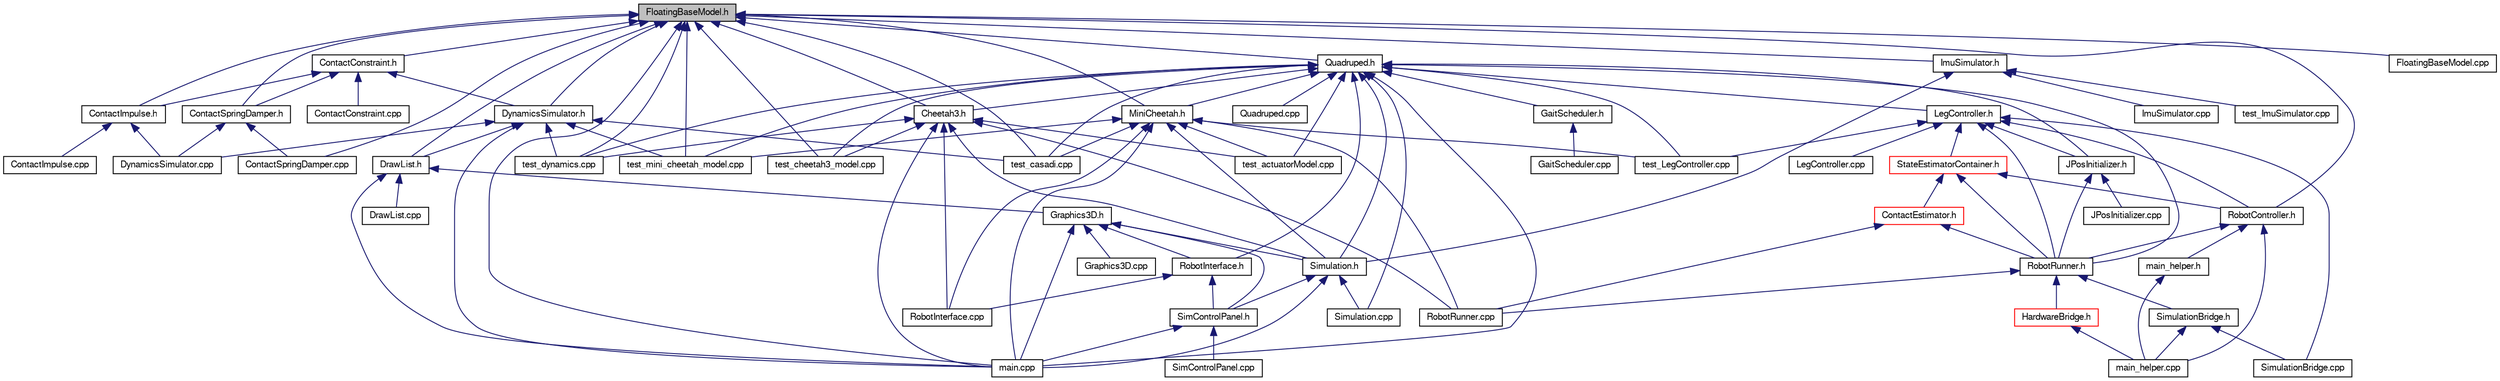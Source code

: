 digraph "FloatingBaseModel.h"
{
  edge [fontname="FreeSans",fontsize="10",labelfontname="FreeSans",labelfontsize="10"];
  node [fontname="FreeSans",fontsize="10",shape=record];
  Node1 [label="FloatingBaseModel.h",height=0.2,width=0.4,color="black", fillcolor="grey75", style="filled", fontcolor="black"];
  Node1 -> Node2 [dir="back",color="midnightblue",fontsize="10",style="solid",fontname="FreeSans"];
  Node2 [label="ContactConstraint.h",height=0.2,width=0.4,color="black", fillcolor="white", style="filled",URL="$d5/d79/_contact_constraint_8h.html",tooltip="Virtual class of Contact Constraint logic. "];
  Node2 -> Node3 [dir="back",color="midnightblue",fontsize="10",style="solid",fontname="FreeSans"];
  Node3 [label="ContactImpulse.h",height=0.2,width=0.4,color="black", fillcolor="white", style="filled",URL="$da/daa/_contact_impulse_8h.html"];
  Node3 -> Node4 [dir="back",color="midnightblue",fontsize="10",style="solid",fontname="FreeSans"];
  Node4 [label="ContactImpulse.cpp",height=0.2,width=0.4,color="black", fillcolor="white", style="filled",URL="$da/d75/_contact_impulse_8cpp.html"];
  Node3 -> Node5 [dir="back",color="midnightblue",fontsize="10",style="solid",fontname="FreeSans"];
  Node5 [label="DynamicsSimulator.cpp",height=0.2,width=0.4,color="black", fillcolor="white", style="filled",URL="$de/d4c/_dynamics_simulator_8cpp.html",tooltip="Rigid Body Dynamics Simulator with Collisions. "];
  Node2 -> Node6 [dir="back",color="midnightblue",fontsize="10",style="solid",fontname="FreeSans"];
  Node6 [label="ContactSpringDamper.h",height=0.2,width=0.4,color="black", fillcolor="white", style="filled",URL="$da/d04/_contact_spring_damper_8h.html",tooltip="Spring Damper based Contact Computation logic. "];
  Node6 -> Node7 [dir="back",color="midnightblue",fontsize="10",style="solid",fontname="FreeSans"];
  Node7 [label="ContactSpringDamper.cpp",height=0.2,width=0.4,color="black", fillcolor="white", style="filled",URL="$d6/da7/_contact_spring_damper_8cpp.html"];
  Node6 -> Node5 [dir="back",color="midnightblue",fontsize="10",style="solid",fontname="FreeSans"];
  Node2 -> Node8 [dir="back",color="midnightblue",fontsize="10",style="solid",fontname="FreeSans"];
  Node8 [label="DynamicsSimulator.h",height=0.2,width=0.4,color="black", fillcolor="white", style="filled",URL="$d0/d52/_dynamics_simulator_8h.html",tooltip="Rigid Body Dynamics Simulator with Collisions. "];
  Node8 -> Node5 [dir="back",color="midnightblue",fontsize="10",style="solid",fontname="FreeSans"];
  Node8 -> Node9 [dir="back",color="midnightblue",fontsize="10",style="solid",fontname="FreeSans"];
  Node9 [label="test_casadi.cpp",height=0.2,width=0.4,color="black", fillcolor="white", style="filled",URL="$dc/dd7/test__casadi_8cpp.html"];
  Node8 -> Node10 [dir="back",color="midnightblue",fontsize="10",style="solid",fontname="FreeSans"];
  Node10 [label="test_dynamics.cpp",height=0.2,width=0.4,color="black", fillcolor="white", style="filled",URL="$db/d42/test__dynamics_8cpp.html",tooltip="Test dynamics algorithms. "];
  Node8 -> Node11 [dir="back",color="midnightblue",fontsize="10",style="solid",fontname="FreeSans"];
  Node11 [label="test_mini_cheetah_model.cpp",height=0.2,width=0.4,color="black", fillcolor="white", style="filled",URL="$d6/d6e/test__mini__cheetah__model_8cpp.html"];
  Node8 -> Node12 [dir="back",color="midnightblue",fontsize="10",style="solid",fontname="FreeSans"];
  Node12 [label="DrawList.h",height=0.2,width=0.4,color="black", fillcolor="white", style="filled",URL="$df/d65/_draw_list_8h.html",tooltip="Data structure to store robot model to be drawn. "];
  Node12 -> Node13 [dir="back",color="midnightblue",fontsize="10",style="solid",fontname="FreeSans"];
  Node13 [label="Graphics3D.h",height=0.2,width=0.4,color="black", fillcolor="white", style="filled",URL="$d2/de7/_graphics3_d_8h.html",tooltip="Visualizer window for simulator. "];
  Node13 -> Node14 [dir="back",color="midnightblue",fontsize="10",style="solid",fontname="FreeSans"];
  Node14 [label="RobotInterface.h",height=0.2,width=0.4,color="black", fillcolor="white", style="filled",URL="$d4/df6/_robot_interface_8h.html",tooltip="Interface between simulator and hardware using LCM. "];
  Node14 -> Node15 [dir="back",color="midnightblue",fontsize="10",style="solid",fontname="FreeSans"];
  Node15 [label="SimControlPanel.h",height=0.2,width=0.4,color="black", fillcolor="white", style="filled",URL="$d7/dab/_sim_control_panel_8h.html",tooltip="QT gui for the simulator. "];
  Node15 -> Node16 [dir="back",color="midnightblue",fontsize="10",style="solid",fontname="FreeSans"];
  Node16 [label="main.cpp",height=0.2,width=0.4,color="black", fillcolor="white", style="filled",URL="$df/d0a/main_8cpp.html",tooltip="Main Function for the robot program. "];
  Node15 -> Node17 [dir="back",color="midnightblue",fontsize="10",style="solid",fontname="FreeSans"];
  Node17 [label="SimControlPanel.cpp",height=0.2,width=0.4,color="black", fillcolor="white", style="filled",URL="$d8/dcd/_sim_control_panel_8cpp.html"];
  Node14 -> Node18 [dir="back",color="midnightblue",fontsize="10",style="solid",fontname="FreeSans"];
  Node18 [label="RobotInterface.cpp",height=0.2,width=0.4,color="black", fillcolor="white", style="filled",URL="$dd/d4a/_robot_interface_8cpp.html"];
  Node13 -> Node15 [dir="back",color="midnightblue",fontsize="10",style="solid",fontname="FreeSans"];
  Node13 -> Node19 [dir="back",color="midnightblue",fontsize="10",style="solid",fontname="FreeSans"];
  Node19 [label="Simulation.h",height=0.2,width=0.4,color="black", fillcolor="white", style="filled",URL="$d2/ded/_simulation_8h.html",tooltip="Main simulation class. "];
  Node19 -> Node15 [dir="back",color="midnightblue",fontsize="10",style="solid",fontname="FreeSans"];
  Node19 -> Node16 [dir="back",color="midnightblue",fontsize="10",style="solid",fontname="FreeSans"];
  Node19 -> Node20 [dir="back",color="midnightblue",fontsize="10",style="solid",fontname="FreeSans"];
  Node20 [label="Simulation.cpp",height=0.2,width=0.4,color="black", fillcolor="white", style="filled",URL="$db/d98/_simulation_8cpp.html"];
  Node13 -> Node21 [dir="back",color="midnightblue",fontsize="10",style="solid",fontname="FreeSans"];
  Node21 [label="Graphics3D.cpp",height=0.2,width=0.4,color="black", fillcolor="white", style="filled",URL="$d7/d90/_graphics3_d_8cpp.html",tooltip="Visualizer window for simulator. "];
  Node13 -> Node16 [dir="back",color="midnightblue",fontsize="10",style="solid",fontname="FreeSans"];
  Node12 -> Node22 [dir="back",color="midnightblue",fontsize="10",style="solid",fontname="FreeSans"];
  Node22 [label="DrawList.cpp",height=0.2,width=0.4,color="black", fillcolor="white", style="filled",URL="$d1/d8b/_draw_list_8cpp.html",tooltip="Data structure to store robot model to be drawn. "];
  Node12 -> Node16 [dir="back",color="midnightblue",fontsize="10",style="solid",fontname="FreeSans"];
  Node8 -> Node16 [dir="back",color="midnightblue",fontsize="10",style="solid",fontname="FreeSans"];
  Node2 -> Node23 [dir="back",color="midnightblue",fontsize="10",style="solid",fontname="FreeSans"];
  Node23 [label="ContactConstraint.cpp",height=0.2,width=0.4,color="black", fillcolor="white", style="filled",URL="$d2/d02/_contact_constraint_8cpp.html",tooltip="ContactConstraint virtual class. "];
  Node1 -> Node3 [dir="back",color="midnightblue",fontsize="10",style="solid",fontname="FreeSans"];
  Node1 -> Node6 [dir="back",color="midnightblue",fontsize="10",style="solid",fontname="FreeSans"];
  Node1 -> Node24 [dir="back",color="midnightblue",fontsize="10",style="solid",fontname="FreeSans"];
  Node24 [label="Cheetah3.h",height=0.2,width=0.4,color="black", fillcolor="white", style="filled",URL="$d6/dce/_cheetah3_8h.html",tooltip="Utility function to build a Cheetah 3 Quadruped object. "];
  Node24 -> Node25 [dir="back",color="midnightblue",fontsize="10",style="solid",fontname="FreeSans"];
  Node25 [label="test_actuatorModel.cpp",height=0.2,width=0.4,color="black", fillcolor="white", style="filled",URL="$d9/d56/test__actuator_model_8cpp.html",tooltip="Test the actuator model of the mini cheetah and cheetah 3 robots. "];
  Node24 -> Node26 [dir="back",color="midnightblue",fontsize="10",style="solid",fontname="FreeSans"];
  Node26 [label="test_cheetah3_model.cpp",height=0.2,width=0.4,color="black", fillcolor="white", style="filled",URL="$d4/dc6/test__cheetah3__model_8cpp.html"];
  Node24 -> Node10 [dir="back",color="midnightblue",fontsize="10",style="solid",fontname="FreeSans"];
  Node24 -> Node27 [dir="back",color="midnightblue",fontsize="10",style="solid",fontname="FreeSans"];
  Node27 [label="RobotRunner.cpp",height=0.2,width=0.4,color="black", fillcolor="white", style="filled",URL="$db/d28/_robot_runner_8cpp.html"];
  Node24 -> Node19 [dir="back",color="midnightblue",fontsize="10",style="solid",fontname="FreeSans"];
  Node24 -> Node16 [dir="back",color="midnightblue",fontsize="10",style="solid",fontname="FreeSans"];
  Node24 -> Node18 [dir="back",color="midnightblue",fontsize="10",style="solid",fontname="FreeSans"];
  Node1 -> Node28 [dir="back",color="midnightblue",fontsize="10",style="solid",fontname="FreeSans"];
  Node28 [label="Quadruped.h",height=0.2,width=0.4,color="black", fillcolor="white", style="filled",URL="$d3/dc7/_quadruped_8h.html",tooltip="Data structure containing parameters for quadruped robot. "];
  Node28 -> Node29 [dir="back",color="midnightblue",fontsize="10",style="solid",fontname="FreeSans"];
  Node29 [label="GaitScheduler.h",height=0.2,width=0.4,color="black", fillcolor="white", style="filled",URL="$d0/d3f/_gait_scheduler_8h.html"];
  Node29 -> Node30 [dir="back",color="midnightblue",fontsize="10",style="solid",fontname="FreeSans"];
  Node30 [label="GaitScheduler.cpp",height=0.2,width=0.4,color="black", fillcolor="white", style="filled",URL="$db/daa/_gait_scheduler_8cpp.html"];
  Node28 -> Node31 [dir="back",color="midnightblue",fontsize="10",style="solid",fontname="FreeSans"];
  Node31 [label="LegController.h",height=0.2,width=0.4,color="black", fillcolor="white", style="filled",URL="$d0/d41/_leg_controller_8h.html",tooltip="Common Leg Control Interface and Leg Control Algorithms. "];
  Node31 -> Node32 [dir="back",color="midnightblue",fontsize="10",style="solid",fontname="FreeSans"];
  Node32 [label="StateEstimatorContainer.h",height=0.2,width=0.4,color="red", fillcolor="white", style="filled",URL="$d8/d87/_state_estimator_container_8h.html"];
  Node32 -> Node33 [dir="back",color="midnightblue",fontsize="10",style="solid",fontname="FreeSans"];
  Node33 [label="ContactEstimator.h",height=0.2,width=0.4,color="red", fillcolor="white", style="filled",URL="$db/d94/_contact_estimator_8h.html",tooltip="All Contact Estimation Algorithms. "];
  Node33 -> Node34 [dir="back",color="midnightblue",fontsize="10",style="solid",fontname="FreeSans"];
  Node34 [label="RobotRunner.h",height=0.2,width=0.4,color="black", fillcolor="white", style="filled",URL="$d3/d41/_robot_runner_8h.html",tooltip="Common framework for running robot controllers. This code is a common interface between control code ..."];
  Node34 -> Node35 [dir="back",color="midnightblue",fontsize="10",style="solid",fontname="FreeSans"];
  Node35 [label="HardwareBridge.h",height=0.2,width=0.4,color="red", fillcolor="white", style="filled",URL="$d6/dd5/_hardware_bridge_8h.html",tooltip="Interface between robot code and robot hardware. "];
  Node35 -> Node36 [dir="back",color="midnightblue",fontsize="10",style="solid",fontname="FreeSans"];
  Node36 [label="main_helper.cpp",height=0.2,width=0.4,color="black", fillcolor="white", style="filled",URL="$d3/dfa/main__helper_8cpp.html"];
  Node34 -> Node37 [dir="back",color="midnightblue",fontsize="10",style="solid",fontname="FreeSans"];
  Node37 [label="SimulationBridge.h",height=0.2,width=0.4,color="black", fillcolor="white", style="filled",URL="$db/d55/_simulation_bridge_8h.html"];
  Node37 -> Node36 [dir="back",color="midnightblue",fontsize="10",style="solid",fontname="FreeSans"];
  Node37 -> Node38 [dir="back",color="midnightblue",fontsize="10",style="solid",fontname="FreeSans"];
  Node38 [label="SimulationBridge.cpp",height=0.2,width=0.4,color="black", fillcolor="white", style="filled",URL="$dc/da6/_simulation_bridge_8cpp.html"];
  Node34 -> Node27 [dir="back",color="midnightblue",fontsize="10",style="solid",fontname="FreeSans"];
  Node33 -> Node27 [dir="back",color="midnightblue",fontsize="10",style="solid",fontname="FreeSans"];
  Node32 -> Node34 [dir="back",color="midnightblue",fontsize="10",style="solid",fontname="FreeSans"];
  Node32 -> Node39 [dir="back",color="midnightblue",fontsize="10",style="solid",fontname="FreeSans"];
  Node39 [label="RobotController.h",height=0.2,width=0.4,color="black", fillcolor="white", style="filled",URL="$d3/dff/_robot_controller_8h.html"];
  Node39 -> Node34 [dir="back",color="midnightblue",fontsize="10",style="solid",fontname="FreeSans"];
  Node39 -> Node40 [dir="back",color="midnightblue",fontsize="10",style="solid",fontname="FreeSans"];
  Node40 [label="main_helper.h",height=0.2,width=0.4,color="black", fillcolor="white", style="filled",URL="$d6/da5/main__helper_8h.html"];
  Node40 -> Node36 [dir="back",color="midnightblue",fontsize="10",style="solid",fontname="FreeSans"];
  Node39 -> Node36 [dir="back",color="midnightblue",fontsize="10",style="solid",fontname="FreeSans"];
  Node31 -> Node41 [dir="back",color="midnightblue",fontsize="10",style="solid",fontname="FreeSans"];
  Node41 [label="LegController.cpp",height=0.2,width=0.4,color="black", fillcolor="white", style="filled",URL="$da/d2d/_leg_controller_8cpp.html",tooltip="Common Leg Control Interface. "];
  Node31 -> Node42 [dir="back",color="midnightblue",fontsize="10",style="solid",fontname="FreeSans"];
  Node42 [label="test_LegController.cpp",height=0.2,width=0.4,color="black", fillcolor="white", style="filled",URL="$d6/dbf/test___leg_controller_8cpp.html"];
  Node31 -> Node34 [dir="back",color="midnightblue",fontsize="10",style="solid",fontname="FreeSans"];
  Node31 -> Node43 [dir="back",color="midnightblue",fontsize="10",style="solid",fontname="FreeSans"];
  Node43 [label="JPosInitializer.h",height=0.2,width=0.4,color="black", fillcolor="white", style="filled",URL="$d1/df4/_j_pos_initializer_8h.html"];
  Node43 -> Node34 [dir="back",color="midnightblue",fontsize="10",style="solid",fontname="FreeSans"];
  Node43 -> Node44 [dir="back",color="midnightblue",fontsize="10",style="solid",fontname="FreeSans"];
  Node44 [label="JPosInitializer.cpp",height=0.2,width=0.4,color="black", fillcolor="white", style="filled",URL="$d0/d85/_j_pos_initializer_8cpp.html"];
  Node31 -> Node39 [dir="back",color="midnightblue",fontsize="10",style="solid",fontname="FreeSans"];
  Node31 -> Node38 [dir="back",color="midnightblue",fontsize="10",style="solid",fontname="FreeSans"];
  Node28 -> Node24 [dir="back",color="midnightblue",fontsize="10",style="solid",fontname="FreeSans"];
  Node28 -> Node45 [dir="back",color="midnightblue",fontsize="10",style="solid",fontname="FreeSans"];
  Node45 [label="MiniCheetah.h",height=0.2,width=0.4,color="black", fillcolor="white", style="filled",URL="$d8/db6/_mini_cheetah_8h.html",tooltip="Utility function to build a Mini Cheetah Quadruped object. "];
  Node45 -> Node25 [dir="back",color="midnightblue",fontsize="10",style="solid",fontname="FreeSans"];
  Node45 -> Node9 [dir="back",color="midnightblue",fontsize="10",style="solid",fontname="FreeSans"];
  Node45 -> Node42 [dir="back",color="midnightblue",fontsize="10",style="solid",fontname="FreeSans"];
  Node45 -> Node11 [dir="back",color="midnightblue",fontsize="10",style="solid",fontname="FreeSans"];
  Node45 -> Node27 [dir="back",color="midnightblue",fontsize="10",style="solid",fontname="FreeSans"];
  Node45 -> Node19 [dir="back",color="midnightblue",fontsize="10",style="solid",fontname="FreeSans"];
  Node45 -> Node16 [dir="back",color="midnightblue",fontsize="10",style="solid",fontname="FreeSans"];
  Node45 -> Node18 [dir="back",color="midnightblue",fontsize="10",style="solid",fontname="FreeSans"];
  Node28 -> Node46 [dir="back",color="midnightblue",fontsize="10",style="solid",fontname="FreeSans"];
  Node46 [label="Quadruped.cpp",height=0.2,width=0.4,color="black", fillcolor="white", style="filled",URL="$da/dfc/_quadruped_8cpp.html",tooltip="Data structure containing parameters for quadruped robot. "];
  Node28 -> Node25 [dir="back",color="midnightblue",fontsize="10",style="solid",fontname="FreeSans"];
  Node28 -> Node9 [dir="back",color="midnightblue",fontsize="10",style="solid",fontname="FreeSans"];
  Node28 -> Node26 [dir="back",color="midnightblue",fontsize="10",style="solid",fontname="FreeSans"];
  Node28 -> Node10 [dir="back",color="midnightblue",fontsize="10",style="solid",fontname="FreeSans"];
  Node28 -> Node42 [dir="back",color="midnightblue",fontsize="10",style="solid",fontname="FreeSans"];
  Node28 -> Node11 [dir="back",color="midnightblue",fontsize="10",style="solid",fontname="FreeSans"];
  Node28 -> Node34 [dir="back",color="midnightblue",fontsize="10",style="solid",fontname="FreeSans"];
  Node28 -> Node43 [dir="back",color="midnightblue",fontsize="10",style="solid",fontname="FreeSans"];
  Node28 -> Node14 [dir="back",color="midnightblue",fontsize="10",style="solid",fontname="FreeSans"];
  Node28 -> Node19 [dir="back",color="midnightblue",fontsize="10",style="solid",fontname="FreeSans"];
  Node28 -> Node16 [dir="back",color="midnightblue",fontsize="10",style="solid",fontname="FreeSans"];
  Node28 -> Node20 [dir="back",color="midnightblue",fontsize="10",style="solid",fontname="FreeSans"];
  Node1 -> Node8 [dir="back",color="midnightblue",fontsize="10",style="solid",fontname="FreeSans"];
  Node1 -> Node45 [dir="back",color="midnightblue",fontsize="10",style="solid",fontname="FreeSans"];
  Node1 -> Node47 [dir="back",color="midnightblue",fontsize="10",style="solid",fontname="FreeSans"];
  Node47 [label="ImuSimulator.h",height=0.2,width=0.4,color="black", fillcolor="white", style="filled",URL="$d2/da4/_imu_simulator_8h.html",tooltip="Simulated IMU. "];
  Node47 -> Node48 [dir="back",color="midnightblue",fontsize="10",style="solid",fontname="FreeSans"];
  Node48 [label="ImuSimulator.cpp",height=0.2,width=0.4,color="black", fillcolor="white", style="filled",URL="$d3/d6a/_imu_simulator_8cpp.html"];
  Node47 -> Node49 [dir="back",color="midnightblue",fontsize="10",style="solid",fontname="FreeSans"];
  Node49 [label="test_ImuSimulator.cpp",height=0.2,width=0.4,color="black", fillcolor="white", style="filled",URL="$d9/d1d/test___imu_simulator_8cpp.html"];
  Node47 -> Node19 [dir="back",color="midnightblue",fontsize="10",style="solid",fontname="FreeSans"];
  Node1 -> Node7 [dir="back",color="midnightblue",fontsize="10",style="solid",fontname="FreeSans"];
  Node1 -> Node50 [dir="back",color="midnightblue",fontsize="10",style="solid",fontname="FreeSans"];
  Node50 [label="FloatingBaseModel.cpp",height=0.2,width=0.4,color="black", fillcolor="white", style="filled",URL="$da/de7/_floating_base_model_8cpp.html",tooltip="Implementation of Rigid Body Floating Base model data structure. "];
  Node1 -> Node9 [dir="back",color="midnightblue",fontsize="10",style="solid",fontname="FreeSans"];
  Node1 -> Node26 [dir="back",color="midnightblue",fontsize="10",style="solid",fontname="FreeSans"];
  Node1 -> Node10 [dir="back",color="midnightblue",fontsize="10",style="solid",fontname="FreeSans"];
  Node1 -> Node11 [dir="back",color="midnightblue",fontsize="10",style="solid",fontname="FreeSans"];
  Node1 -> Node39 [dir="back",color="midnightblue",fontsize="10",style="solid",fontname="FreeSans"];
  Node1 -> Node12 [dir="back",color="midnightblue",fontsize="10",style="solid",fontname="FreeSans"];
  Node1 -> Node16 [dir="back",color="midnightblue",fontsize="10",style="solid",fontname="FreeSans"];
}
